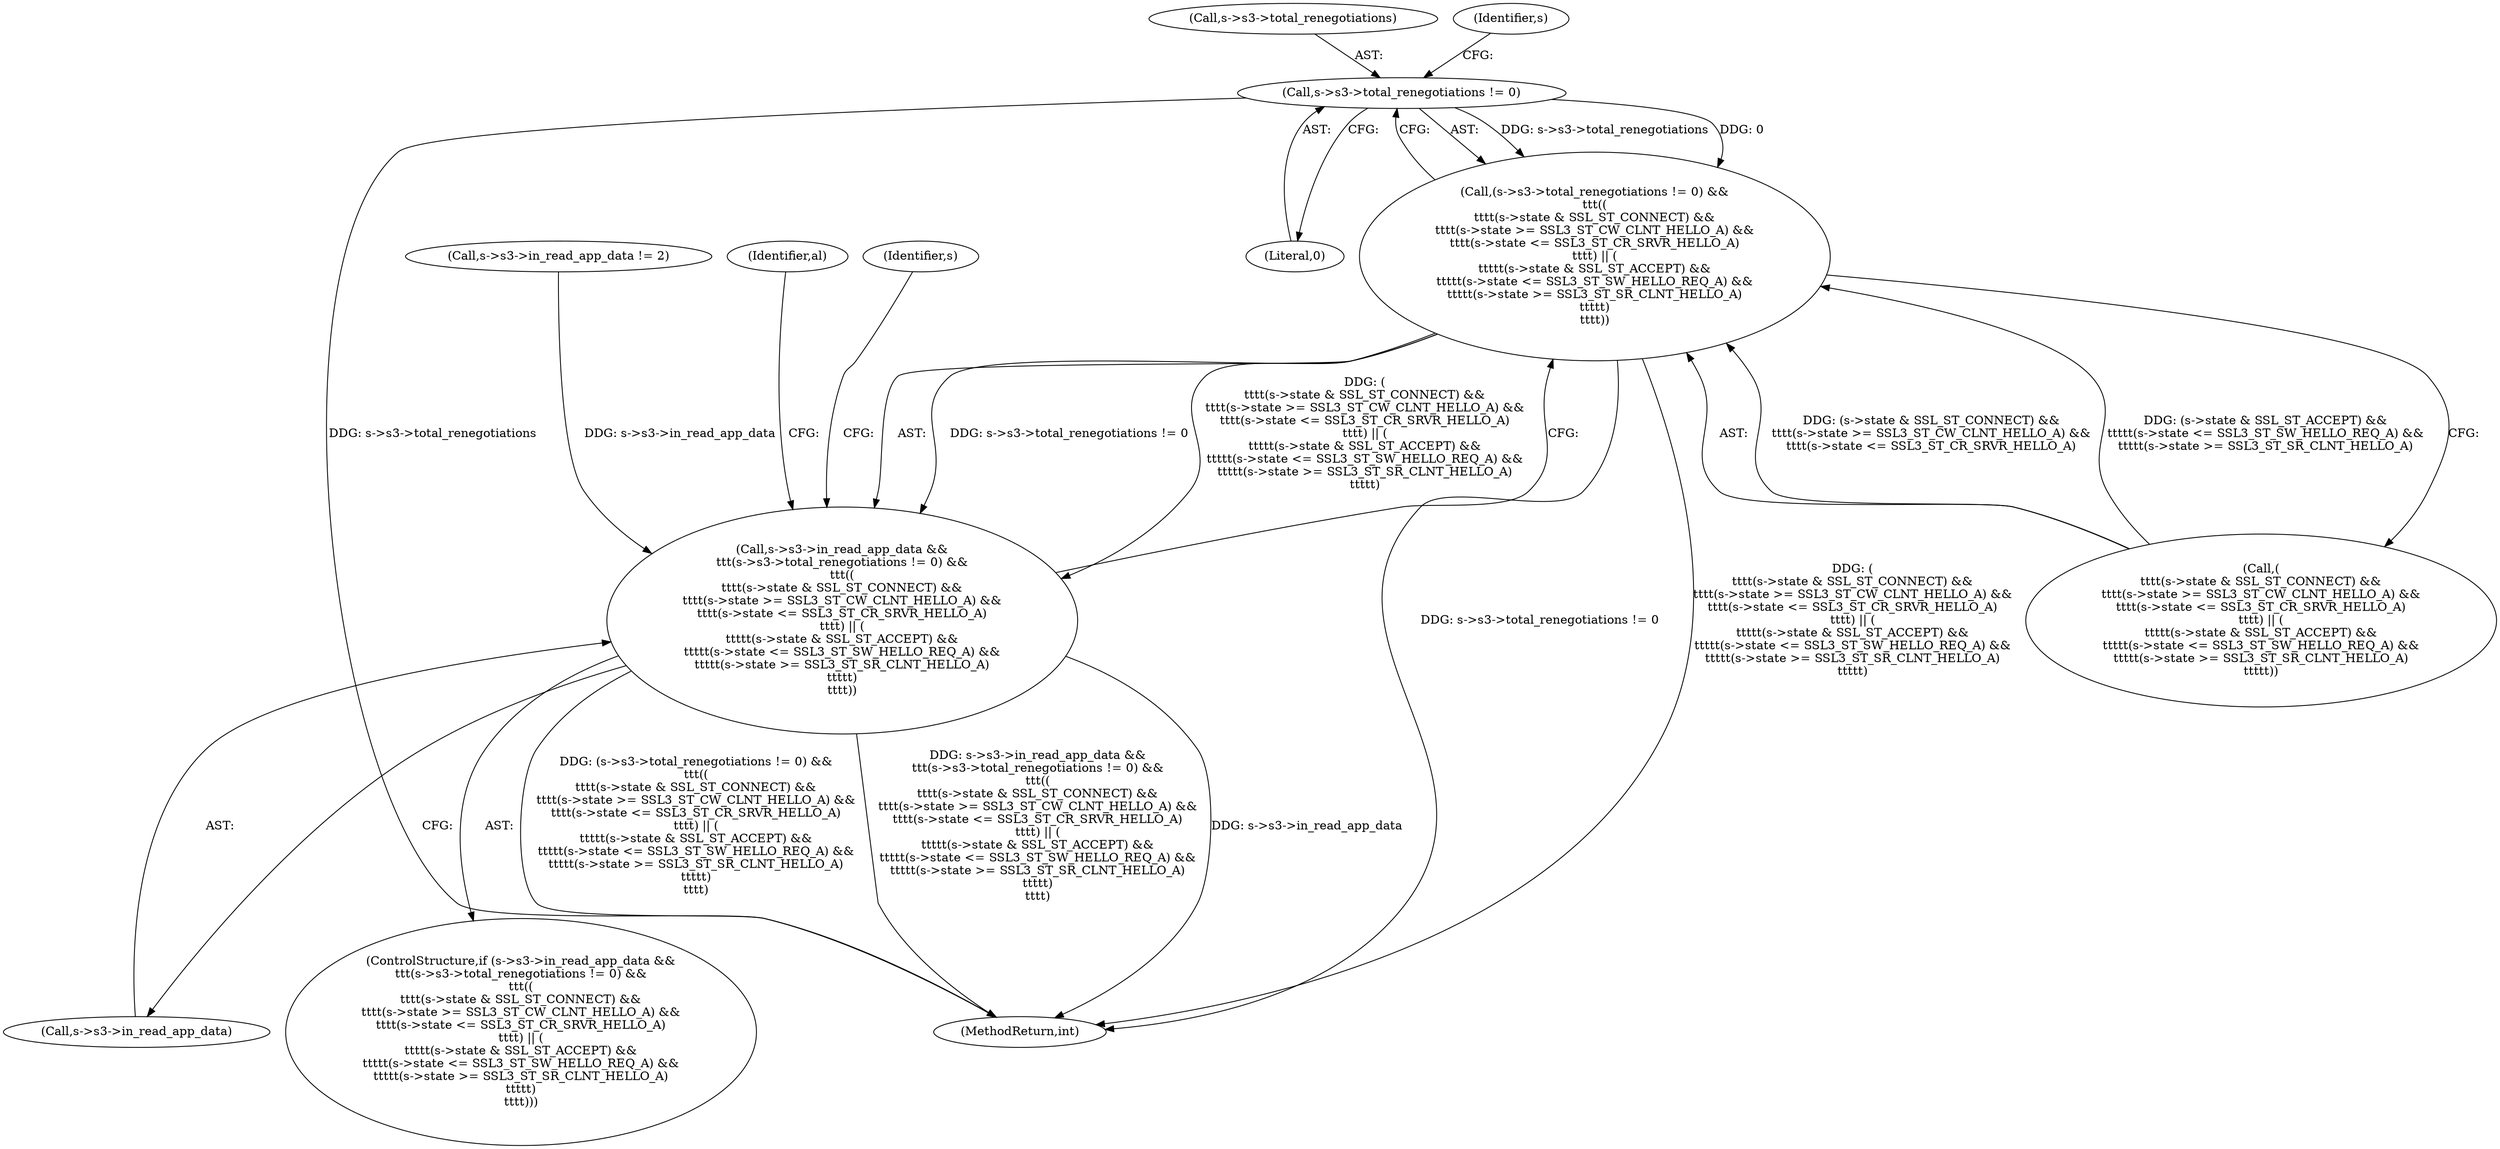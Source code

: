 digraph "0_openssl_103b171d8fc282ef435f8de9afbf7782e312961f_3@pointer" {
"1001626" [label="(Call,s->s3->total_renegotiations != 0)"];
"1001625" [label="(Call,(s->s3->total_renegotiations != 0) &&\n\t\t\t((\n\t\t\t\t(s->state & SSL_ST_CONNECT) &&\n\t\t\t\t(s->state >= SSL3_ST_CW_CLNT_HELLO_A) &&\n\t\t\t\t(s->state <= SSL3_ST_CR_SRVR_HELLO_A)\n\t\t\t\t) || (\n\t\t\t\t\t(s->state & SSL_ST_ACCEPT) &&\n\t\t\t\t\t(s->state <= SSL3_ST_SW_HELLO_REQ_A) &&\n\t\t\t\t\t(s->state >= SSL3_ST_SR_CLNT_HELLO_A)\n\t\t\t\t\t)\n\t\t\t\t))"];
"1001619" [label="(Call,s->s3->in_read_app_data &&\n\t\t\t(s->s3->total_renegotiations != 0) &&\n\t\t\t((\n\t\t\t\t(s->state & SSL_ST_CONNECT) &&\n\t\t\t\t(s->state >= SSL3_ST_CW_CLNT_HELLO_A) &&\n\t\t\t\t(s->state <= SSL3_ST_CR_SRVR_HELLO_A)\n\t\t\t\t) || (\n\t\t\t\t\t(s->state & SSL_ST_ACCEPT) &&\n\t\t\t\t\t(s->state <= SSL3_ST_SW_HELLO_REQ_A) &&\n\t\t\t\t\t(s->state >= SSL3_ST_SR_CLNT_HELLO_A)\n\t\t\t\t\t)\n\t\t\t\t))"];
"1001619" [label="(Call,s->s3->in_read_app_data &&\n\t\t\t(s->s3->total_renegotiations != 0) &&\n\t\t\t((\n\t\t\t\t(s->state & SSL_ST_CONNECT) &&\n\t\t\t\t(s->state >= SSL3_ST_CW_CLNT_HELLO_A) &&\n\t\t\t\t(s->state <= SSL3_ST_CR_SRVR_HELLO_A)\n\t\t\t\t) || (\n\t\t\t\t\t(s->state & SSL_ST_ACCEPT) &&\n\t\t\t\t\t(s->state <= SSL3_ST_SW_HELLO_REQ_A) &&\n\t\t\t\t\t(s->state >= SSL3_ST_SR_CLNT_HELLO_A)\n\t\t\t\t\t)\n\t\t\t\t))"];
"1001627" [label="(Call,s->s3->total_renegotiations)"];
"1001625" [label="(Call,(s->s3->total_renegotiations != 0) &&\n\t\t\t((\n\t\t\t\t(s->state & SSL_ST_CONNECT) &&\n\t\t\t\t(s->state >= SSL3_ST_CW_CLNT_HELLO_A) &&\n\t\t\t\t(s->state <= SSL3_ST_CR_SRVR_HELLO_A)\n\t\t\t\t) || (\n\t\t\t\t\t(s->state & SSL_ST_ACCEPT) &&\n\t\t\t\t\t(s->state <= SSL3_ST_SW_HELLO_REQ_A) &&\n\t\t\t\t\t(s->state >= SSL3_ST_SR_CLNT_HELLO_A)\n\t\t\t\t\t)\n\t\t\t\t))"];
"1001632" [label="(Literal,0)"];
"1001637" [label="(Identifier,s)"];
"1001697" [label="(MethodReturn,int)"];
"1001620" [label="(Call,s->s3->in_read_app_data)"];
"1001682" [label="(Identifier,al)"];
"1001633" [label="(Call,(\n\t\t\t\t(s->state & SSL_ST_CONNECT) &&\n\t\t\t\t(s->state >= SSL3_ST_CW_CLNT_HELLO_A) &&\n\t\t\t\t(s->state <= SSL3_ST_CR_SRVR_HELLO_A)\n\t\t\t\t) || (\n\t\t\t\t\t(s->state & SSL_ST_ACCEPT) &&\n\t\t\t\t\t(s->state <= SSL3_ST_SW_HELLO_REQ_A) &&\n\t\t\t\t\t(s->state >= SSL3_ST_SR_CLNT_HELLO_A)\n\t\t\t\t\t))"];
"1001672" [label="(Identifier,s)"];
"1001626" [label="(Call,s->s3->total_renegotiations != 0)"];
"1000249" [label="(Call,s->s3->in_read_app_data != 2)"];
"1001618" [label="(ControlStructure,if (s->s3->in_read_app_data &&\n\t\t\t(s->s3->total_renegotiations != 0) &&\n\t\t\t((\n\t\t\t\t(s->state & SSL_ST_CONNECT) &&\n\t\t\t\t(s->state >= SSL3_ST_CW_CLNT_HELLO_A) &&\n\t\t\t\t(s->state <= SSL3_ST_CR_SRVR_HELLO_A)\n\t\t\t\t) || (\n\t\t\t\t\t(s->state & SSL_ST_ACCEPT) &&\n\t\t\t\t\t(s->state <= SSL3_ST_SW_HELLO_REQ_A) &&\n\t\t\t\t\t(s->state >= SSL3_ST_SR_CLNT_HELLO_A)\n\t\t\t\t\t)\n\t\t\t\t)))"];
"1001626" -> "1001625"  [label="AST: "];
"1001626" -> "1001632"  [label="CFG: "];
"1001627" -> "1001626"  [label="AST: "];
"1001632" -> "1001626"  [label="AST: "];
"1001637" -> "1001626"  [label="CFG: "];
"1001625" -> "1001626"  [label="CFG: "];
"1001626" -> "1001697"  [label="DDG: s->s3->total_renegotiations"];
"1001626" -> "1001625"  [label="DDG: s->s3->total_renegotiations"];
"1001626" -> "1001625"  [label="DDG: 0"];
"1001625" -> "1001619"  [label="AST: "];
"1001625" -> "1001633"  [label="CFG: "];
"1001633" -> "1001625"  [label="AST: "];
"1001619" -> "1001625"  [label="CFG: "];
"1001625" -> "1001697"  [label="DDG: (\n\t\t\t\t(s->state & SSL_ST_CONNECT) &&\n\t\t\t\t(s->state >= SSL3_ST_CW_CLNT_HELLO_A) &&\n\t\t\t\t(s->state <= SSL3_ST_CR_SRVR_HELLO_A)\n\t\t\t\t) || (\n\t\t\t\t\t(s->state & SSL_ST_ACCEPT) &&\n\t\t\t\t\t(s->state <= SSL3_ST_SW_HELLO_REQ_A) &&\n\t\t\t\t\t(s->state >= SSL3_ST_SR_CLNT_HELLO_A)\n\t\t\t\t\t)"];
"1001625" -> "1001697"  [label="DDG: s->s3->total_renegotiations != 0"];
"1001625" -> "1001619"  [label="DDG: s->s3->total_renegotiations != 0"];
"1001625" -> "1001619"  [label="DDG: (\n\t\t\t\t(s->state & SSL_ST_CONNECT) &&\n\t\t\t\t(s->state >= SSL3_ST_CW_CLNT_HELLO_A) &&\n\t\t\t\t(s->state <= SSL3_ST_CR_SRVR_HELLO_A)\n\t\t\t\t) || (\n\t\t\t\t\t(s->state & SSL_ST_ACCEPT) &&\n\t\t\t\t\t(s->state <= SSL3_ST_SW_HELLO_REQ_A) &&\n\t\t\t\t\t(s->state >= SSL3_ST_SR_CLNT_HELLO_A)\n\t\t\t\t\t)"];
"1001633" -> "1001625"  [label="DDG: (s->state & SSL_ST_CONNECT) &&\n\t\t\t\t(s->state >= SSL3_ST_CW_CLNT_HELLO_A) &&\n\t\t\t\t(s->state <= SSL3_ST_CR_SRVR_HELLO_A)"];
"1001633" -> "1001625"  [label="DDG: (s->state & SSL_ST_ACCEPT) &&\n\t\t\t\t\t(s->state <= SSL3_ST_SW_HELLO_REQ_A) &&\n\t\t\t\t\t(s->state >= SSL3_ST_SR_CLNT_HELLO_A)"];
"1001619" -> "1001618"  [label="AST: "];
"1001619" -> "1001620"  [label="CFG: "];
"1001620" -> "1001619"  [label="AST: "];
"1001672" -> "1001619"  [label="CFG: "];
"1001682" -> "1001619"  [label="CFG: "];
"1001619" -> "1001697"  [label="DDG: s->s3->in_read_app_data &&\n\t\t\t(s->s3->total_renegotiations != 0) &&\n\t\t\t((\n\t\t\t\t(s->state & SSL_ST_CONNECT) &&\n\t\t\t\t(s->state >= SSL3_ST_CW_CLNT_HELLO_A) &&\n\t\t\t\t(s->state <= SSL3_ST_CR_SRVR_HELLO_A)\n\t\t\t\t) || (\n\t\t\t\t\t(s->state & SSL_ST_ACCEPT) &&\n\t\t\t\t\t(s->state <= SSL3_ST_SW_HELLO_REQ_A) &&\n\t\t\t\t\t(s->state >= SSL3_ST_SR_CLNT_HELLO_A)\n\t\t\t\t\t)\n\t\t\t\t)"];
"1001619" -> "1001697"  [label="DDG: s->s3->in_read_app_data"];
"1001619" -> "1001697"  [label="DDG: (s->s3->total_renegotiations != 0) &&\n\t\t\t((\n\t\t\t\t(s->state & SSL_ST_CONNECT) &&\n\t\t\t\t(s->state >= SSL3_ST_CW_CLNT_HELLO_A) &&\n\t\t\t\t(s->state <= SSL3_ST_CR_SRVR_HELLO_A)\n\t\t\t\t) || (\n\t\t\t\t\t(s->state & SSL_ST_ACCEPT) &&\n\t\t\t\t\t(s->state <= SSL3_ST_SW_HELLO_REQ_A) &&\n\t\t\t\t\t(s->state >= SSL3_ST_SR_CLNT_HELLO_A)\n\t\t\t\t\t)\n\t\t\t\t)"];
"1000249" -> "1001619"  [label="DDG: s->s3->in_read_app_data"];
}
